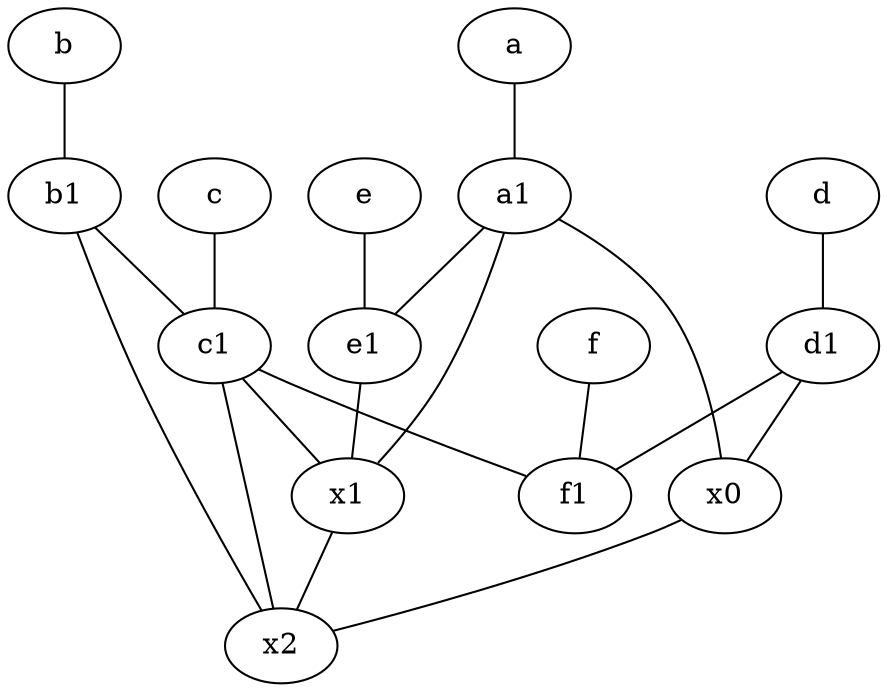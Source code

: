 graph {
	node [labelfontsize=50]
	b [labelfontsize=50 pos="10,4!"]
	d [labelfontsize=50 pos="2,5!"]
	e [labelfontsize=50 pos="7,9!"]
	x2 [labelfontsize=50]
	c [labelfontsize=50 pos="4.5,2!"]
	c1 [labelfontsize=50 pos="4.5,3!"]
	e1 [labelfontsize=50 pos="7,7!"]
	x0 [labelfontsize=50]
	a [labelfontsize=50 pos="8,2!"]
	f1 [labelfontsize=50 pos="3,8!"]
	x1 [labelfontsize=50]
	d1 [labelfontsize=50 pos="3,5!"]
	f [labelfontsize=50 pos="3,9!"]
	b1 [labelfontsize=50 pos="9,4!"]
	a1 [labelfontsize=50 pos="8,3!"]
	c1 -- x1
	e -- e1
	f -- f1
	a -- a1
	d1 -- f1
	a1 -- e1
	b1 -- x2
	c -- c1
	x0 -- x2
	a1 -- x0
	d1 -- x0
	b1 -- c1
	d -- d1
	c1 -- f1
	x1 -- x2
	e1 -- x1
	c1 -- x2
	a1 -- x1
	b -- b1
}
